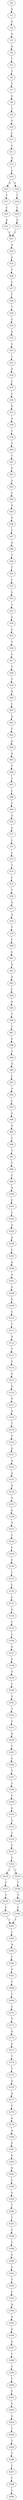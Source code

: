 strict digraph  {
	S0 -> S1 [ label = A ];
	S1 -> S2 [ label = A ];
	S2 -> S3 [ label = A ];
	S3 -> S4 [ label = G ];
	S4 -> S5 [ label = C ];
	S5 -> S6 [ label = T ];
	S6 -> S7 [ label = T ];
	S7 -> S8 [ label = G ];
	S8 -> S9 [ label = T ];
	S9 -> S10 [ label = T ];
	S10 -> S11 [ label = C ];
	S11 -> S12 [ label = C ];
	S12 -> S13 [ label = A ];
	S13 -> S14 [ label = G ];
	S14 -> S15 [ label = A ];
	S14 -> S16 [ label = G ];
	S15 -> S17 [ label = T ];
	S16 -> S18 [ label = T ];
	S17 -> S19 [ label = C ];
	S18 -> S20 [ label = C ];
	S19 -> S21 [ label = G ];
	S20 -> S22 [ label = G ];
	S21 -> S23 [ label = T ];
	S22 -> S23 [ label = T ];
	S23 -> S24 [ label = A ];
	S24 -> S25 [ label = G ];
	S25 -> S26 [ label = T ];
	S26 -> S27 [ label = C ];
	S27 -> S28 [ label = T ];
	S28 -> S29 [ label = T ];
	S29 -> S30 [ label = C ];
	S30 -> S31 [ label = G ];
	S31 -> S32 [ label = T ];
	S32 -> S33 [ label = T ];
	S33 -> S34 [ label = G ];
	S34 -> S35 [ label = C ];
	S35 -> S36 [ label = C ];
	S36 -> S37 [ label = G ];
	S37 -> S38 [ label = A ];
	S38 -> S39 [ label = C ];
	S39 -> S40 [ label = G ];
	S40 -> S41 [ label = T ];
	S41 -> S42 [ label = A ];
	S42 -> S43 [ label = A ];
	S43 -> S44 [ label = C ];
	S44 -> S45 [ label = A ];
	S45 -> S46 [ label = G ];
	S46 -> S47 [ label = C ];
	S47 -> S48 [ label = A ];
	S48 -> S49 [ label = T ];
	S49 -> S50 [ label = T ];
	S50 -> S51 [ label = T ];
	S51 -> S52 [ label = G ];
	S52 -> S53 [ label = T ];
	S53 -> S54 [ label = C ];
	S54 -> S55 [ label = G ];
	S55 -> S56 [ label = T ];
	S56 -> S57 [ label = C ];
	S57 -> S58 [ label = T ];
	S58 -> S59 [ label = T ];
	S59 -> S60 [ label = A ];
	S60 -> S61 [ label = C ];
	S61 -> S62 [ label = A ];
	S62 -> S63 [ label = C ];
	S63 -> S64 [ label = G ];
	S64 -> S65 [ label = A ];
	S65 -> S66 [ label = C ];
	S66 -> S67 [ label = C ];
	S67 -> S68 [ label = C ];
	S68 -> S69 [ label = C ];
	S69 -> S70 [ label = A ];
	S70 -> S71 [ label = A ];
	S71 -> S72 [ label = C ];
	S72 -> S73 [ label = C ];
	S73 -> S74 [ label = T ];
	S74 -> S75 [ label = C ];
	S75 -> S76 [ label = T ];
	S76 -> S77 [ label = A ];
	S77 -> S78 [ label = A ];
	S78 -> S79 [ label = C ];
	S79 -> S80 [ label = C ];
	S80 -> S81 [ label = C ];
	S81 -> S82 [ label = A ];
	S82 -> S83 [ label = A ];
	S83 -> S84 [ label = C ];
	S84 -> S85 [ label = A ];
	S85 -> S86 [ label = T ];
	S86 -> S87 [ label = T ];
	S87 -> S88 [ label = G ];
	S88 -> S89 [ label = T ];
	S89 -> S90 [ label = A ];
	S90 -> S91 [ label = C ];
	S91 -> S92 [ label = A ];
	S92 -> S93 [ label = C ];
	S93 -> S94 [ label = C ];
	S94 -> S95 [ label = A ];
	S95 -> S96 [ label = T ];
	S96 -> S97 [ label = T ];
	S97 -> S98 [ label = C ];
	S98 -> S99 [ label = C ];
	S99 -> S100 [ label = A ];
	S100 -> S101 [ label = C ];
	S101 -> S102 [ label = C ];
	S102 -> S103 [ label = A ];
	S103 -> S104 [ label = A ];
	S104 -> S105 [ label = C ];
	S105 -> S106 [ label = A ];
	S106 -> S107 [ label = A ];
	S107 -> S108 [ label = G ];
	S108 -> S109 [ label = G ];
	S109 -> S110 [ label = T ];
	S110 -> S111 [ label = T ];
	S111 -> S112 [ label = A ];
	S112 -> S113 [ label = T ];
	S113 -> S114 [ label = T ];
	S114 -> S115 [ label = G ];
	S115 -> S116 [ label = G ];
	S116 -> S117 [ label = A ];
	S117 -> S118 [ label = G ];
	S118 -> S119 [ label = T ];
	S119 -> S120 [ label = T ];
	S120 -> S121 [ label = G ];
	S121 -> S122 [ label = A ];
	S122 -> S123 [ label = A ];
	S123 -> S124 [ label = A ];
	S124 -> S125 [ label = A ];
	S125 -> S126 [ label = G ];
	S126 -> S127 [ label = A ];
	S127 -> S128 [ label = T ];
	S128 -> S129 [ label = C ];
	S129 -> S130 [ label = C ];
	S130 -> S131 [ label = C ];
	S131 -> S132 [ label = C ];
	S132 -> S133 [ label = C ];
	S133 -> S134 [ label = G ];
	S134 -> S135 [ label = T ];
	S135 -> S136 [ label = C ];
	S136 -> S137 [ label = G ];
	S137 -> S138 [ label = G ];
	S138 -> S139 [ label = G ];
	S139 -> S140 [ label = T ];
	S140 -> S141 [ label = T ];
	S141 -> S142 [ label = T ];
	S142 -> S143 [ label = T ];
	S143 -> S144 [ label = A ];
	S144 -> S145 [ label = T ];
	S145 -> S146 [ label = G ];
	S146 -> S147 [ label = T ];
	S147 -> S148 [ label = T ];
	S148 -> S149 [ label = C ];
	S149 -> S150 [ label = G ];
	S150 -> S151 [ label = G ];
	S151 -> S152 [ label = T ];
	S152 -> S153 [ label = T ];
	S153 -> S154 [ label = T ];
	S154 -> S155 [ label = C ];
	S154 -> S156 [ label = T ];
	S155 -> S157 [ label = T ];
	S156 -> S158 [ label = T ];
	S157 -> S159 [ label = T ];
	S158 -> S160 [ label = T ];
	S159 -> S161 [ label = C ];
	S160 -> S162 [ label = C ];
	S161 -> S163 [ label = T ];
	S162 -> S163 [ label = T ];
	S163 -> S164 [ label = C ];
	S164 -> S165 [ label = A ];
	S165 -> S166 [ label = C ];
	S166 -> S167 [ label = G ];
	S167 -> S168 [ label = T ];
	S168 -> S169 [ label = T ];
	S169 -> S170 [ label = C ];
	S170 -> S171 [ label = T ];
	S171 -> S172 [ label = G ];
	S172 -> S173 [ label = G ];
	S173 -> S174 [ label = T ];
	S174 -> S175 [ label = T ];
	S175 -> S176 [ label = G ];
	S176 -> S177 [ label = A ];
	S177 -> S178 [ label = T ];
	S178 -> S179 [ label = A ];
	S179 -> S180 [ label = A ];
	S180 -> S181 [ label = G ];
	S181 -> S182 [ label = G ];
	S182 -> S183 [ label = A ];
	S183 -> S184 [ label = G ];
	S184 -> S185 [ label = G ];
	S185 -> S186 [ label = T ];
	S186 -> S187 [ label = T ];
	S187 -> S188 [ label = G ];
	S188 -> S189 [ label = T ];
	S189 -> S190 [ label = G ];
	S190 -> S191 [ label = T ];
	S191 -> S192 [ label = T ];
	S192 -> S193 [ label = C ];
	S193 -> S194 [ label = A ];
	S194 -> S195 [ label = A ];
	S195 -> S196 [ label = G ];
	S196 -> S197 [ label = G ];
	S197 -> S198 [ label = T ];
	S198 -> S199 [ label = T ];
	S199 -> S200 [ label = C ];
	S200 -> S201 [ label = T ];
	S201 -> S202 [ label = G ];
	S202 -> S203 [ label = G ];
	S203 -> S204 [ label = T ];
	S204 -> S205 [ label = T ];
	S205 -> S206 [ label = T ];
	S206 -> S207 [ label = T ];
	S207 -> S208 [ label = C ];
	S208 -> S209 [ label = T ];
}
